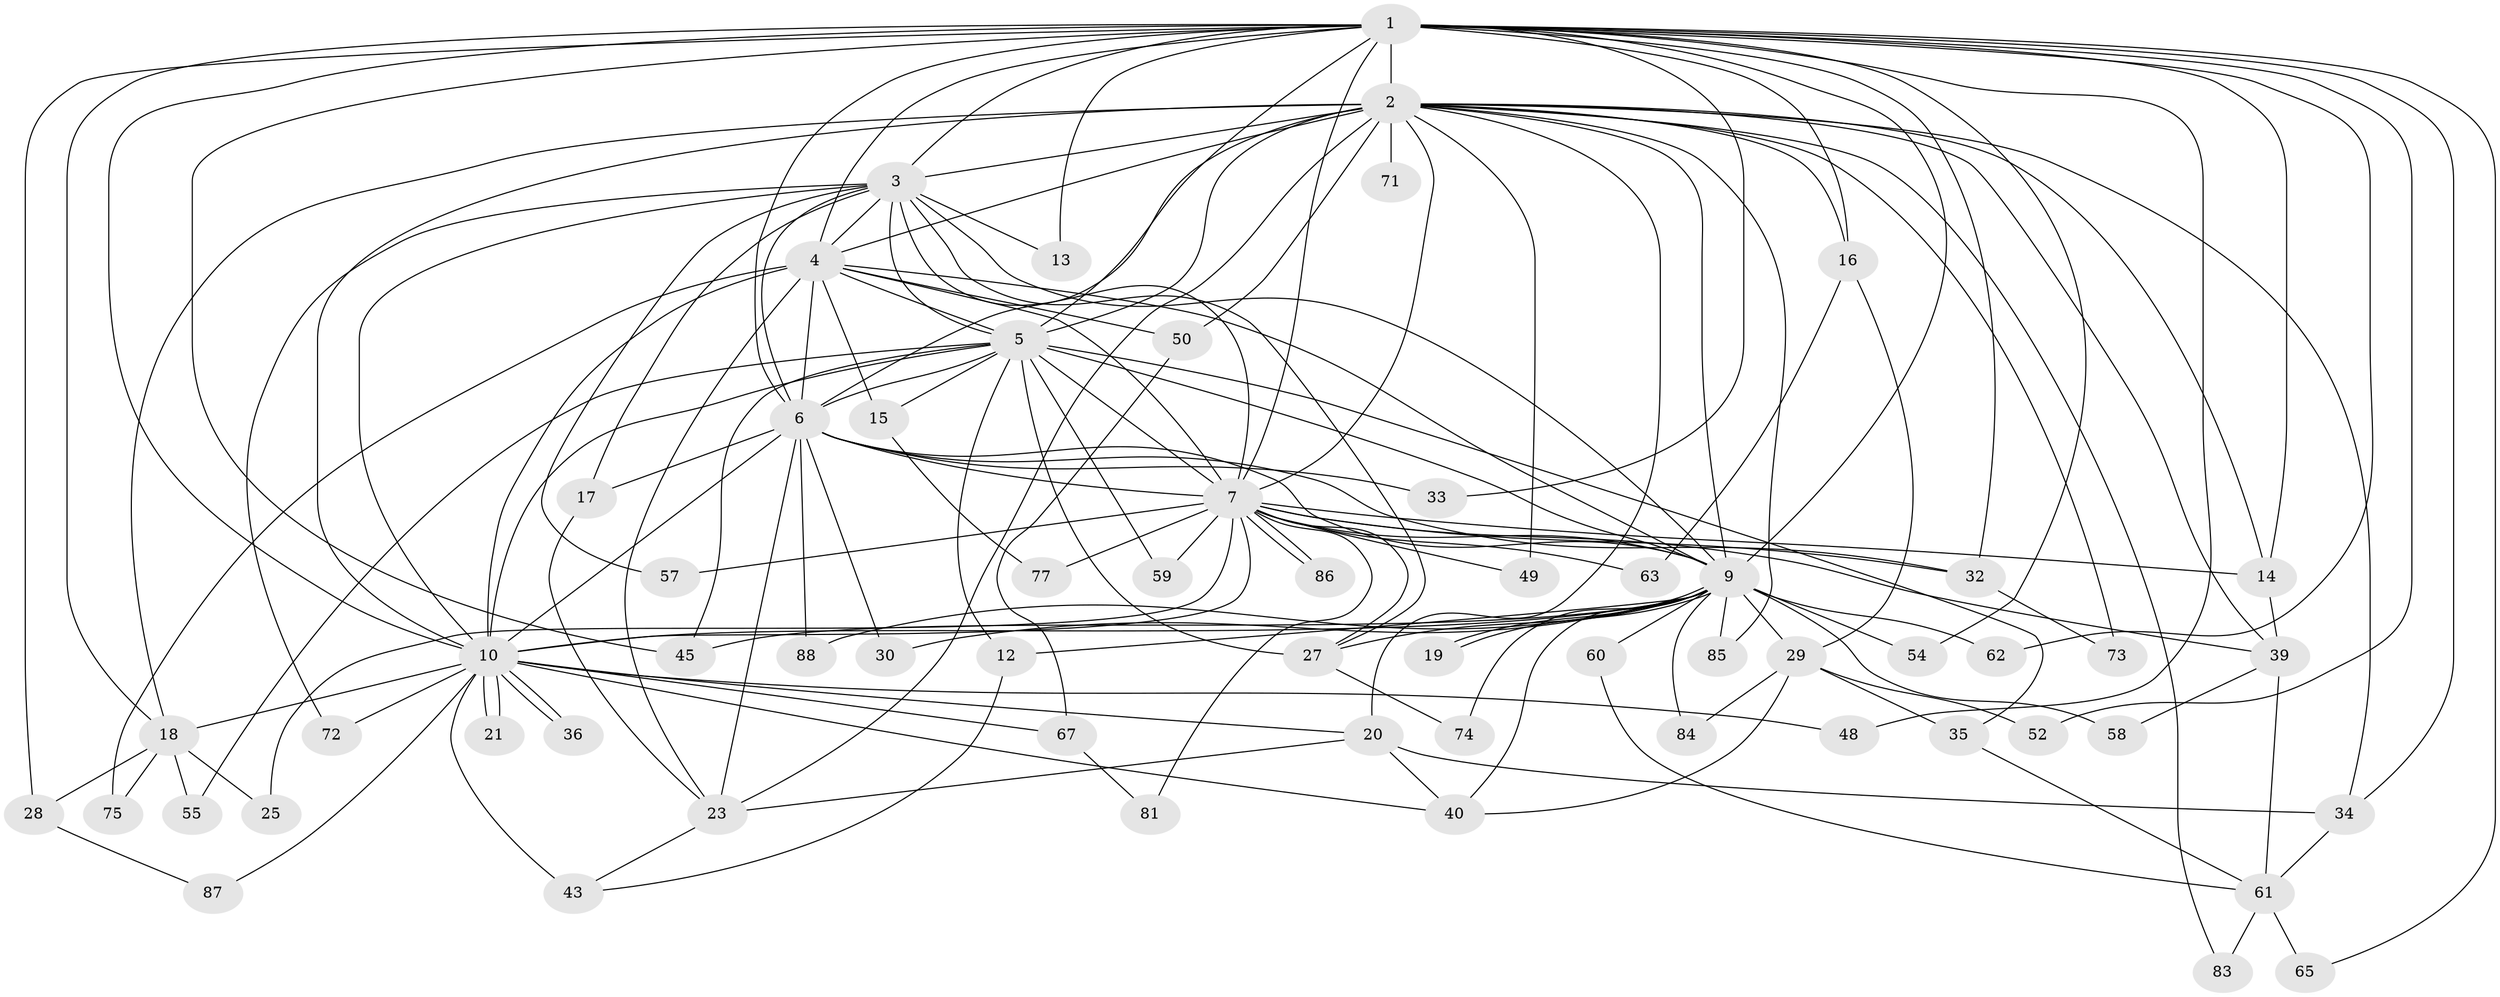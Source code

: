 // Generated by graph-tools (version 1.1) at 2025/51/02/27/25 19:51:51]
// undirected, 62 vertices, 156 edges
graph export_dot {
graph [start="1"]
  node [color=gray90,style=filled];
  1 [super="+26"];
  2 [super="+8"];
  3 [super="+37"];
  4 [super="+24"];
  5 [super="+11"];
  6 [super="+80"];
  7 [super="+41"];
  9 [super="+22"];
  10 [super="+42"];
  12 [super="+78"];
  13;
  14 [super="+76"];
  15;
  16;
  17 [super="+56"];
  18 [super="+68"];
  19;
  20 [super="+64"];
  21;
  23 [super="+53"];
  25 [super="+46"];
  27 [super="+38"];
  28;
  29 [super="+66"];
  30 [super="+31"];
  32 [super="+70"];
  33;
  34 [super="+44"];
  35;
  36;
  39 [super="+51"];
  40;
  43 [super="+69"];
  45 [super="+47"];
  48;
  49;
  50;
  52;
  54;
  55;
  57;
  58;
  59;
  60 [super="+82"];
  61 [super="+79"];
  62;
  63;
  65;
  67;
  71;
  72;
  73;
  74;
  75;
  77;
  81;
  83;
  84;
  85;
  86;
  87;
  88;
  1 -- 2 [weight=2];
  1 -- 3;
  1 -- 4;
  1 -- 5;
  1 -- 6;
  1 -- 7 [weight=2];
  1 -- 9;
  1 -- 10;
  1 -- 13;
  1 -- 16;
  1 -- 18;
  1 -- 28;
  1 -- 32;
  1 -- 33;
  1 -- 45;
  1 -- 48;
  1 -- 52;
  1 -- 54;
  1 -- 62;
  1 -- 65;
  1 -- 14;
  1 -- 34;
  2 -- 3 [weight=2];
  2 -- 4 [weight=2];
  2 -- 5 [weight=2];
  2 -- 6 [weight=2];
  2 -- 7 [weight=2];
  2 -- 9 [weight=2];
  2 -- 10 [weight=2];
  2 -- 18;
  2 -- 20;
  2 -- 23;
  2 -- 39;
  2 -- 49;
  2 -- 71 [weight=2];
  2 -- 83;
  2 -- 73;
  2 -- 14;
  2 -- 16;
  2 -- 85;
  2 -- 34;
  2 -- 50;
  3 -- 4;
  3 -- 5 [weight=2];
  3 -- 6;
  3 -- 7;
  3 -- 9 [weight=2];
  3 -- 10;
  3 -- 13;
  3 -- 17;
  3 -- 57;
  3 -- 27;
  3 -- 72;
  4 -- 5;
  4 -- 6;
  4 -- 7 [weight=2];
  4 -- 9;
  4 -- 10;
  4 -- 15;
  4 -- 50;
  4 -- 75;
  4 -- 23;
  5 -- 6;
  5 -- 7;
  5 -- 9;
  5 -- 10;
  5 -- 12;
  5 -- 15;
  5 -- 27;
  5 -- 35;
  5 -- 59;
  5 -- 45;
  5 -- 55;
  6 -- 7 [weight=2];
  6 -- 9;
  6 -- 10;
  6 -- 17;
  6 -- 23;
  6 -- 30 [weight=2];
  6 -- 32;
  6 -- 33;
  6 -- 88;
  7 -- 9 [weight=2];
  7 -- 10;
  7 -- 14;
  7 -- 25 [weight=2];
  7 -- 49;
  7 -- 57;
  7 -- 59;
  7 -- 63;
  7 -- 81;
  7 -- 86;
  7 -- 86;
  7 -- 27;
  7 -- 77;
  7 -- 32;
  7 -- 39;
  9 -- 10;
  9 -- 12;
  9 -- 19;
  9 -- 19;
  9 -- 27;
  9 -- 40;
  9 -- 54;
  9 -- 58;
  9 -- 60 [weight=2];
  9 -- 62;
  9 -- 74;
  9 -- 84;
  9 -- 85;
  9 -- 88;
  9 -- 29;
  9 -- 30;
  9 -- 45;
  10 -- 20;
  10 -- 21;
  10 -- 21;
  10 -- 36;
  10 -- 36;
  10 -- 43 [weight=2];
  10 -- 48;
  10 -- 67;
  10 -- 72;
  10 -- 87;
  10 -- 40;
  10 -- 18;
  12 -- 43;
  14 -- 39;
  15 -- 77;
  16 -- 29;
  16 -- 63;
  17 -- 23;
  18 -- 25;
  18 -- 28;
  18 -- 55;
  18 -- 75;
  20 -- 34;
  20 -- 40;
  20 -- 23;
  23 -- 43;
  27 -- 74;
  28 -- 87;
  29 -- 35;
  29 -- 52;
  29 -- 84;
  29 -- 40;
  32 -- 73;
  34 -- 61;
  35 -- 61;
  39 -- 58;
  39 -- 61;
  50 -- 67;
  60 -- 61;
  61 -- 65;
  61 -- 83;
  67 -- 81;
}
